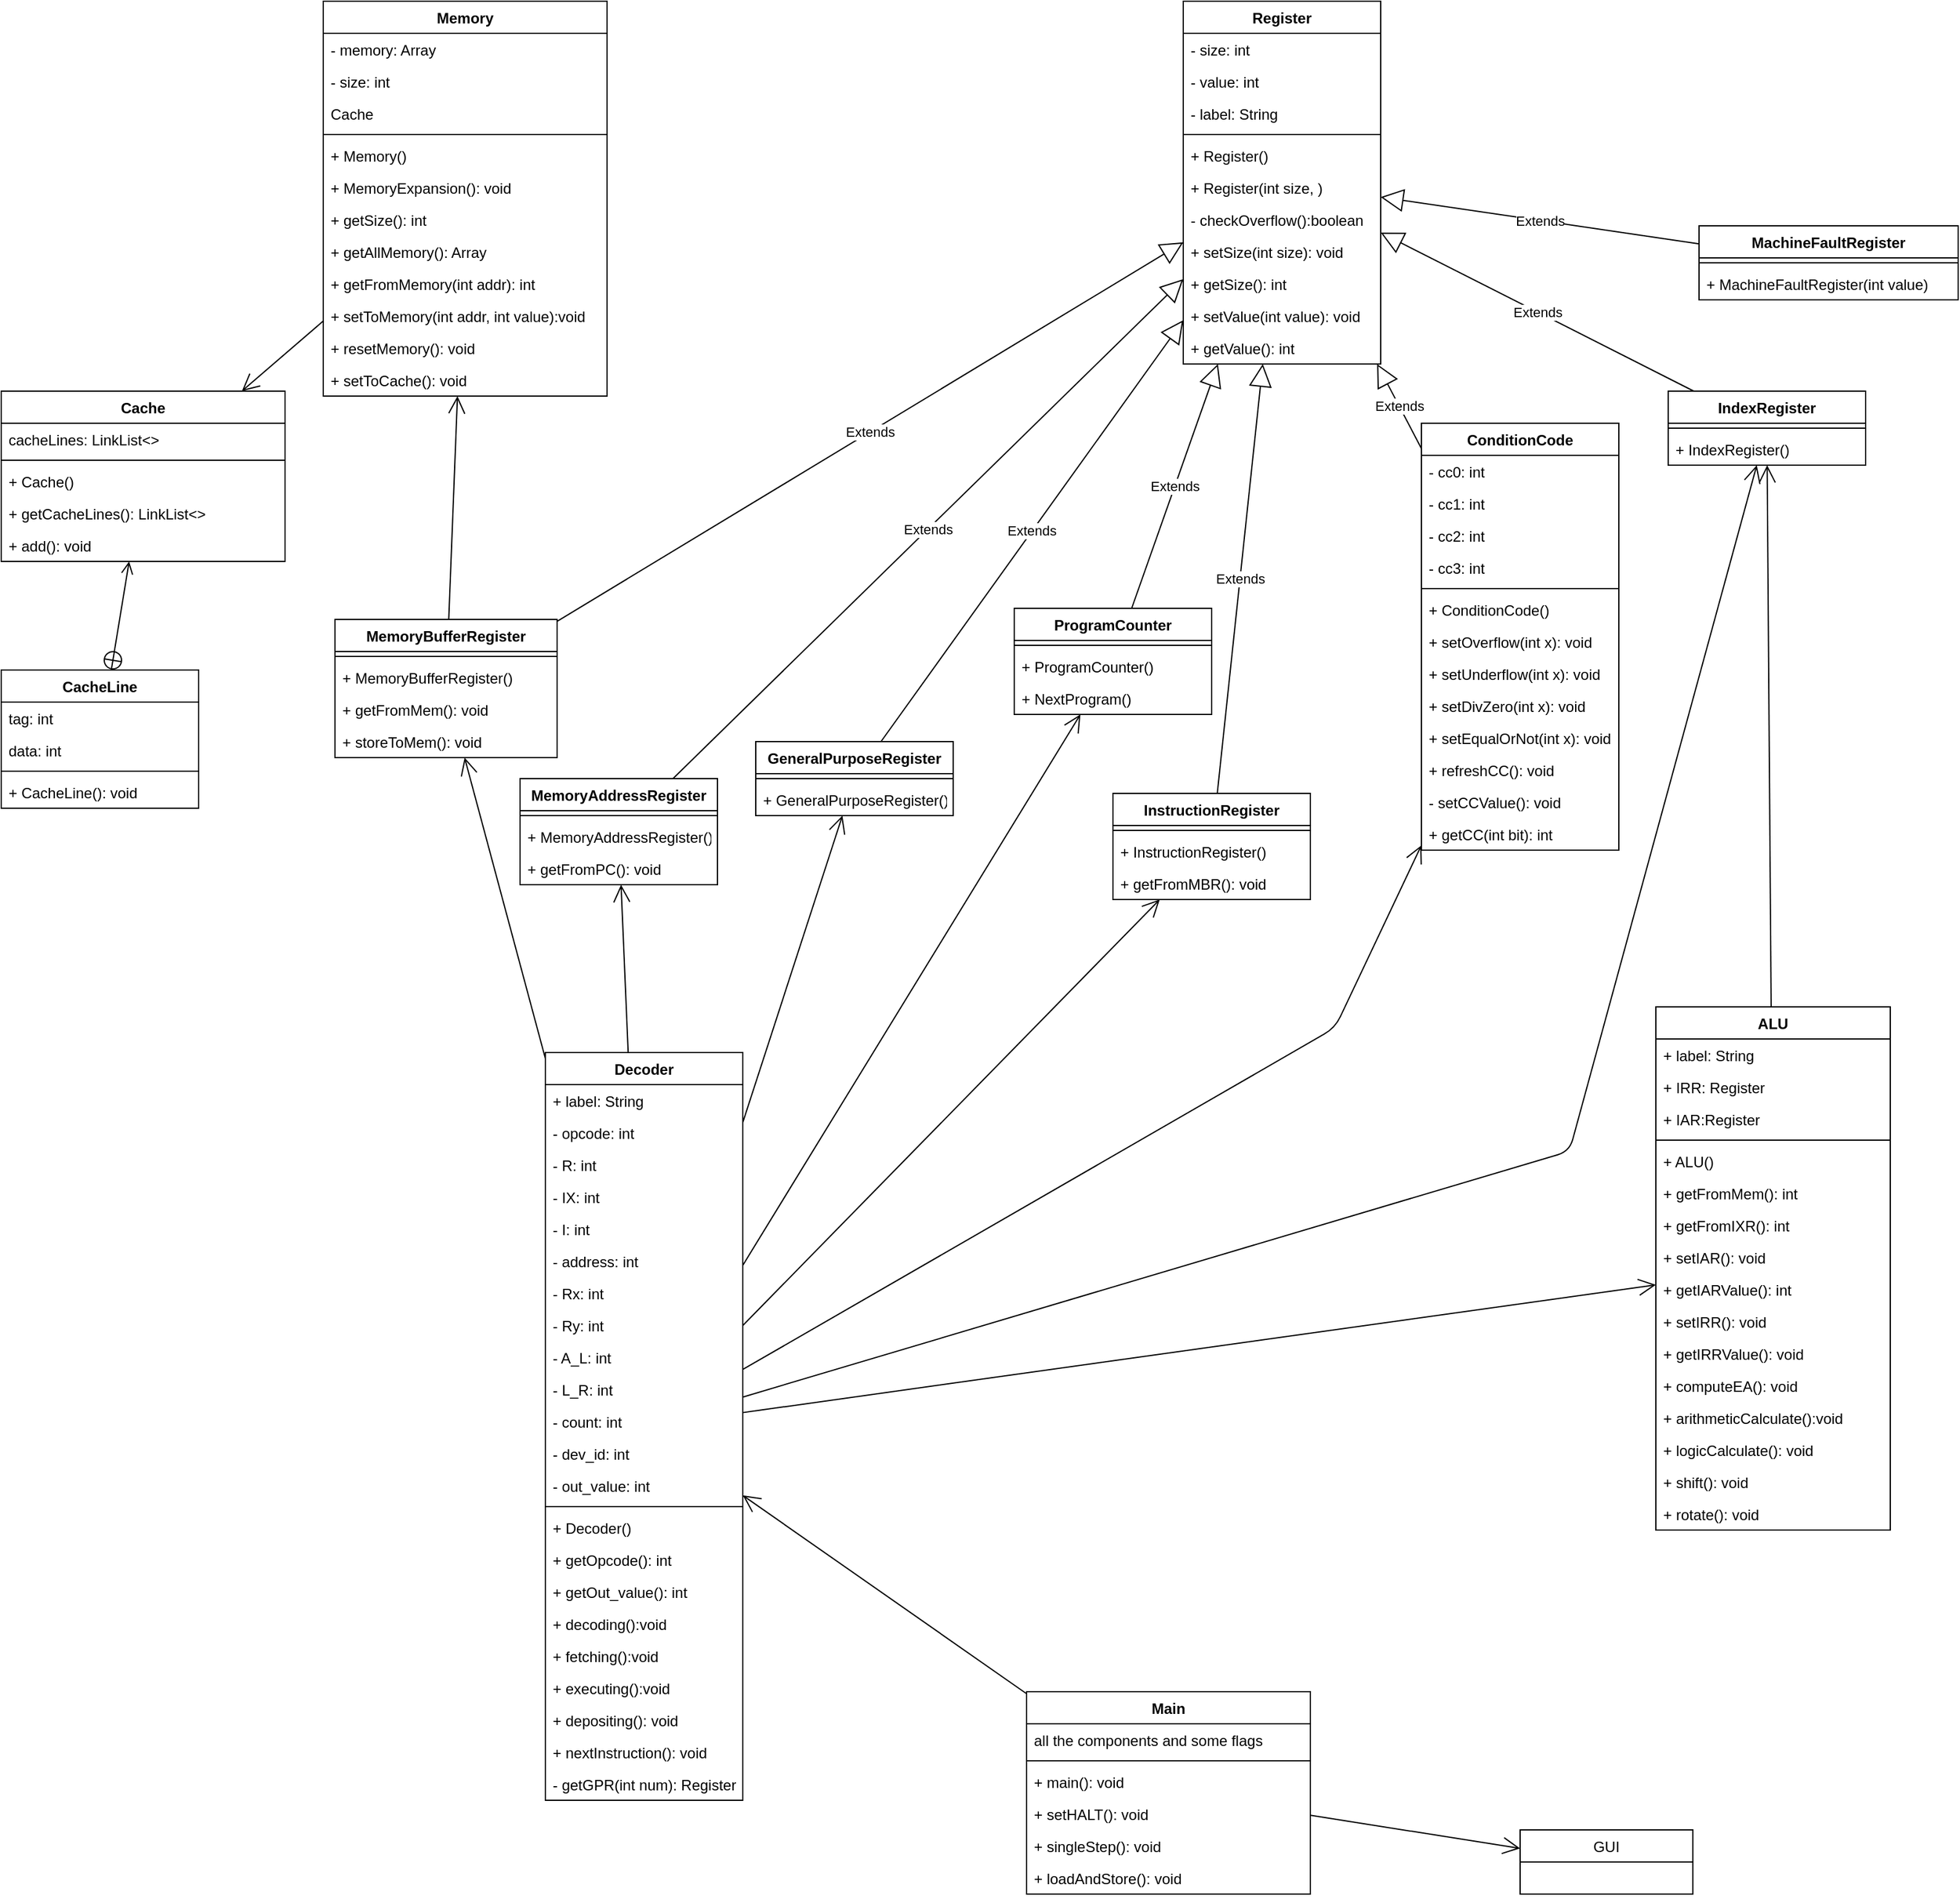 <mxfile version="15.6.1" type="device"><diagram id="C5RBs43oDa-KdzZeNtuy" name="Page-1"><mxGraphModel dx="3177" dy="1781" grid="1" gridSize="10" guides="1" tooltips="1" connect="1" arrows="1" fold="1" page="1" pageScale="1" pageWidth="291" pageHeight="413" math="0" shadow="0"><root><mxCell id="WIyWlLk6GJQsqaUBKTNV-0"/><mxCell id="WIyWlLk6GJQsqaUBKTNV-1" parent="WIyWlLk6GJQsqaUBKTNV-0"/><mxCell id="odHcgGrt588h17_N40bn-0" value="Register" style="swimlane;fontStyle=1;align=center;verticalAlign=top;childLayout=stackLayout;horizontal=1;startSize=26;horizontalStack=0;resizeParent=1;resizeParentMax=0;resizeLast=0;collapsible=1;marginBottom=0;arcSize=15;" parent="WIyWlLk6GJQsqaUBKTNV-1" vertex="1"><mxGeometry x="437" y="-402" width="160" height="294" as="geometry"/></mxCell><mxCell id="odHcgGrt588h17_N40bn-1" value="- size: int" style="text;strokeColor=none;fillColor=none;align=left;verticalAlign=top;spacingLeft=4;spacingRight=4;overflow=hidden;rotatable=0;points=[[0,0.5],[1,0.5]];portConstraint=eastwest;" parent="odHcgGrt588h17_N40bn-0" vertex="1"><mxGeometry y="26" width="160" height="26" as="geometry"/></mxCell><mxCell id="odHcgGrt588h17_N40bn-53" value="- value: int" style="text;strokeColor=none;fillColor=none;align=left;verticalAlign=top;spacingLeft=4;spacingRight=4;overflow=hidden;rotatable=0;points=[[0,0.5],[1,0.5]];portConstraint=eastwest;" parent="odHcgGrt588h17_N40bn-0" vertex="1"><mxGeometry y="52" width="160" height="26" as="geometry"/></mxCell><mxCell id="iMF03eSfvXFClH6kT6QO-14" value="- label: String" style="text;strokeColor=none;fillColor=none;align=left;verticalAlign=top;spacingLeft=4;spacingRight=4;overflow=hidden;rotatable=0;points=[[0,0.5],[1,0.5]];portConstraint=eastwest;" parent="odHcgGrt588h17_N40bn-0" vertex="1"><mxGeometry y="78" width="160" height="26" as="geometry"/></mxCell><mxCell id="odHcgGrt588h17_N40bn-2" value="" style="line;strokeWidth=1;fillColor=none;align=left;verticalAlign=middle;spacingTop=-1;spacingLeft=3;spacingRight=3;rotatable=0;labelPosition=right;points=[];portConstraint=eastwest;" parent="odHcgGrt588h17_N40bn-0" vertex="1"><mxGeometry y="104" width="160" height="8" as="geometry"/></mxCell><mxCell id="odHcgGrt588h17_N40bn-3" value="+ Register()" style="text;strokeColor=none;fillColor=none;align=left;verticalAlign=top;spacingLeft=4;spacingRight=4;overflow=hidden;rotatable=0;points=[[0,0.5],[1,0.5]];portConstraint=eastwest;" parent="odHcgGrt588h17_N40bn-0" vertex="1"><mxGeometry y="112" width="160" height="26" as="geometry"/></mxCell><mxCell id="iMF03eSfvXFClH6kT6QO-16" value="+ Register(int size, )" style="text;strokeColor=none;fillColor=none;align=left;verticalAlign=top;spacingLeft=4;spacingRight=4;overflow=hidden;rotatable=0;points=[[0,0.5],[1,0.5]];portConstraint=eastwest;" parent="odHcgGrt588h17_N40bn-0" vertex="1"><mxGeometry y="138" width="160" height="26" as="geometry"/></mxCell><mxCell id="iMF03eSfvXFClH6kT6QO-15" value="- checkOverflow():boolean" style="text;strokeColor=none;fillColor=none;align=left;verticalAlign=top;spacingLeft=4;spacingRight=4;overflow=hidden;rotatable=0;points=[[0,0.5],[1,0.5]];portConstraint=eastwest;" parent="odHcgGrt588h17_N40bn-0" vertex="1"><mxGeometry y="164" width="160" height="26" as="geometry"/></mxCell><mxCell id="3Cj8465Zb4Mcgf6gO1at-0" value="+ setSize(int size): void" style="text;strokeColor=none;fillColor=none;align=left;verticalAlign=top;spacingLeft=4;spacingRight=4;overflow=hidden;rotatable=0;points=[[0,0.5],[1,0.5]];portConstraint=eastwest;" parent="odHcgGrt588h17_N40bn-0" vertex="1"><mxGeometry y="190" width="160" height="26" as="geometry"/></mxCell><mxCell id="odHcgGrt588h17_N40bn-54" value="+ getSize(): int" style="text;strokeColor=none;fillColor=none;align=left;verticalAlign=top;spacingLeft=4;spacingRight=4;overflow=hidden;rotatable=0;points=[[0,0.5],[1,0.5]];portConstraint=eastwest;" parent="odHcgGrt588h17_N40bn-0" vertex="1"><mxGeometry y="216" width="160" height="26" as="geometry"/></mxCell><mxCell id="odHcgGrt588h17_N40bn-55" value="+ setValue(int value): void" style="text;strokeColor=none;fillColor=none;align=left;verticalAlign=top;spacingLeft=4;spacingRight=4;overflow=hidden;rotatable=0;points=[[0,0.5],[1,0.5]];portConstraint=eastwest;" parent="odHcgGrt588h17_N40bn-0" vertex="1"><mxGeometry y="242" width="160" height="26" as="geometry"/></mxCell><mxCell id="odHcgGrt588h17_N40bn-63" value="+ getValue(): int" style="text;strokeColor=none;fillColor=none;align=left;verticalAlign=top;spacingLeft=4;spacingRight=4;overflow=hidden;rotatable=0;points=[[0,0.5],[1,0.5]];portConstraint=eastwest;" parent="odHcgGrt588h17_N40bn-0" vertex="1"><mxGeometry y="268" width="160" height="26" as="geometry"/></mxCell><mxCell id="odHcgGrt588h17_N40bn-4" value="Memory" style="swimlane;fontStyle=1;align=center;verticalAlign=top;childLayout=stackLayout;horizontal=1;startSize=26;horizontalStack=0;resizeParent=1;resizeParentMax=0;resizeLast=0;collapsible=1;marginBottom=0;" parent="WIyWlLk6GJQsqaUBKTNV-1" vertex="1"><mxGeometry x="-260" y="-402" width="230" height="320" as="geometry"/></mxCell><mxCell id="odHcgGrt588h17_N40bn-5" value="- memory: Array" style="text;strokeColor=none;fillColor=none;align=left;verticalAlign=top;spacingLeft=4;spacingRight=4;overflow=hidden;rotatable=0;points=[[0,0.5],[1,0.5]];portConstraint=eastwest;" parent="odHcgGrt588h17_N40bn-4" vertex="1"><mxGeometry y="26" width="230" height="26" as="geometry"/></mxCell><mxCell id="3Cj8465Zb4Mcgf6gO1at-4" value="- size: int" style="text;strokeColor=none;fillColor=none;align=left;verticalAlign=top;spacingLeft=4;spacingRight=4;overflow=hidden;rotatable=0;points=[[0,0.5],[1,0.5]];portConstraint=eastwest;" parent="odHcgGrt588h17_N40bn-4" vertex="1"><mxGeometry y="52" width="230" height="26" as="geometry"/></mxCell><mxCell id="iJQaYra1Exd0mbV9IOtL-72" value="Cache" style="text;strokeColor=none;fillColor=none;align=left;verticalAlign=top;spacingLeft=4;spacingRight=4;overflow=hidden;rotatable=0;points=[[0,0.5],[1,0.5]];portConstraint=eastwest;" vertex="1" parent="odHcgGrt588h17_N40bn-4"><mxGeometry y="78" width="230" height="26" as="geometry"/></mxCell><mxCell id="odHcgGrt588h17_N40bn-6" value="" style="line;strokeWidth=1;fillColor=none;align=left;verticalAlign=middle;spacingTop=-1;spacingLeft=3;spacingRight=3;rotatable=0;labelPosition=right;points=[];portConstraint=eastwest;" parent="odHcgGrt588h17_N40bn-4" vertex="1"><mxGeometry y="104" width="230" height="8" as="geometry"/></mxCell><mxCell id="odHcgGrt588h17_N40bn-7" value="+ Memory()" style="text;strokeColor=none;fillColor=none;align=left;verticalAlign=top;spacingLeft=4;spacingRight=4;overflow=hidden;rotatable=0;points=[[0,0.5],[1,0.5]];portConstraint=eastwest;" parent="odHcgGrt588h17_N40bn-4" vertex="1"><mxGeometry y="112" width="230" height="26" as="geometry"/></mxCell><mxCell id="3Cj8465Zb4Mcgf6gO1at-1" value="+ MemoryExpansion(): void" style="text;strokeColor=none;fillColor=none;align=left;verticalAlign=top;spacingLeft=4;spacingRight=4;overflow=hidden;rotatable=0;points=[[0,0.5],[1,0.5]];portConstraint=eastwest;" parent="odHcgGrt588h17_N40bn-4" vertex="1"><mxGeometry y="138" width="230" height="26" as="geometry"/></mxCell><mxCell id="odHcgGrt588h17_N40bn-98" value="+ getSize(): int" style="text;strokeColor=none;fillColor=none;align=left;verticalAlign=top;spacingLeft=4;spacingRight=4;overflow=hidden;rotatable=0;points=[[0,0.5],[1,0.5]];portConstraint=eastwest;" parent="odHcgGrt588h17_N40bn-4" vertex="1"><mxGeometry y="164" width="230" height="26" as="geometry"/></mxCell><mxCell id="odHcgGrt588h17_N40bn-103" value="+ getAllMemory(): Array" style="text;strokeColor=none;fillColor=none;align=left;verticalAlign=top;spacingLeft=4;spacingRight=4;overflow=hidden;rotatable=0;points=[[0,0.5],[1,0.5]];portConstraint=eastwest;" parent="odHcgGrt588h17_N40bn-4" vertex="1"><mxGeometry y="190" width="230" height="26" as="geometry"/></mxCell><mxCell id="3Cj8465Zb4Mcgf6gO1at-2" value="+ getFromMemory(int addr): int" style="text;strokeColor=none;fillColor=none;align=left;verticalAlign=top;spacingLeft=4;spacingRight=4;overflow=hidden;rotatable=0;points=[[0,0.5],[1,0.5]];portConstraint=eastwest;" parent="odHcgGrt588h17_N40bn-4" vertex="1"><mxGeometry y="216" width="230" height="26" as="geometry"/></mxCell><mxCell id="3Cj8465Zb4Mcgf6gO1at-3" value="+ setToMemory(int addr, int value):void&#10;" style="text;strokeColor=none;fillColor=none;align=left;verticalAlign=top;spacingLeft=4;spacingRight=4;overflow=hidden;rotatable=0;points=[[0,0.5],[1,0.5]];portConstraint=eastwest;" parent="odHcgGrt588h17_N40bn-4" vertex="1"><mxGeometry y="242" width="230" height="26" as="geometry"/></mxCell><mxCell id="iJQaYra1Exd0mbV9IOtL-70" value="+ resetMemory(): void" style="text;strokeColor=none;fillColor=none;align=left;verticalAlign=top;spacingLeft=4;spacingRight=4;overflow=hidden;rotatable=0;points=[[0,0.5],[1,0.5]];portConstraint=eastwest;" vertex="1" parent="odHcgGrt588h17_N40bn-4"><mxGeometry y="268" width="230" height="26" as="geometry"/></mxCell><mxCell id="iJQaYra1Exd0mbV9IOtL-71" value="+ setToCache(): void" style="text;strokeColor=none;fillColor=none;align=left;verticalAlign=top;spacingLeft=4;spacingRight=4;overflow=hidden;rotatable=0;points=[[0,0.5],[1,0.5]];portConstraint=eastwest;" vertex="1" parent="odHcgGrt588h17_N40bn-4"><mxGeometry y="294" width="230" height="26" as="geometry"/></mxCell><mxCell id="odHcgGrt588h17_N40bn-8" value="ALU" style="swimlane;fontStyle=1;align=center;verticalAlign=top;childLayout=stackLayout;horizontal=1;startSize=26;horizontalStack=0;resizeParent=1;resizeParentMax=0;resizeLast=0;collapsible=1;marginBottom=0;" parent="WIyWlLk6GJQsqaUBKTNV-1" vertex="1"><mxGeometry x="820" y="413" width="190" height="424" as="geometry"/></mxCell><mxCell id="odHcgGrt588h17_N40bn-9" value="+ label: String" style="text;strokeColor=none;fillColor=none;align=left;verticalAlign=top;spacingLeft=4;spacingRight=4;overflow=hidden;rotatable=0;points=[[0,0.5],[1,0.5]];portConstraint=eastwest;" parent="odHcgGrt588h17_N40bn-8" vertex="1"><mxGeometry y="26" width="190" height="26" as="geometry"/></mxCell><mxCell id="odHcgGrt588h17_N40bn-94" value="+ IRR: Register" style="text;strokeColor=none;fillColor=none;align=left;verticalAlign=top;spacingLeft=4;spacingRight=4;overflow=hidden;rotatable=0;points=[[0,0.5],[1,0.5]];portConstraint=eastwest;" parent="odHcgGrt588h17_N40bn-8" vertex="1"><mxGeometry y="52" width="190" height="26" as="geometry"/></mxCell><mxCell id="odHcgGrt588h17_N40bn-93" value="+ IAR:Register" style="text;strokeColor=none;fillColor=none;align=left;verticalAlign=top;spacingLeft=4;spacingRight=4;overflow=hidden;rotatable=0;points=[[0,0.5],[1,0.5]];portConstraint=eastwest;" parent="odHcgGrt588h17_N40bn-8" vertex="1"><mxGeometry y="78" width="190" height="26" as="geometry"/></mxCell><mxCell id="odHcgGrt588h17_N40bn-10" value="" style="line;strokeWidth=1;fillColor=none;align=left;verticalAlign=middle;spacingTop=-1;spacingLeft=3;spacingRight=3;rotatable=0;labelPosition=right;points=[];portConstraint=eastwest;" parent="odHcgGrt588h17_N40bn-8" vertex="1"><mxGeometry y="104" width="190" height="8" as="geometry"/></mxCell><mxCell id="odHcgGrt588h17_N40bn-11" value="+ ALU()" style="text;strokeColor=none;fillColor=none;align=left;verticalAlign=top;spacingLeft=4;spacingRight=4;overflow=hidden;rotatable=0;points=[[0,0.5],[1,0.5]];portConstraint=eastwest;" parent="odHcgGrt588h17_N40bn-8" vertex="1"><mxGeometry y="112" width="190" height="26" as="geometry"/></mxCell><mxCell id="odHcgGrt588h17_N40bn-96" value="+ getFromMem(): int" style="text;strokeColor=none;fillColor=none;align=left;verticalAlign=top;spacingLeft=4;spacingRight=4;overflow=hidden;rotatable=0;points=[[0,0.5],[1,0.5]];portConstraint=eastwest;" parent="odHcgGrt588h17_N40bn-8" vertex="1"><mxGeometry y="138" width="190" height="26" as="geometry"/></mxCell><mxCell id="odHcgGrt588h17_N40bn-90" value="+ getFromIXR(): int" style="text;strokeColor=none;fillColor=none;align=left;verticalAlign=top;spacingLeft=4;spacingRight=4;overflow=hidden;rotatable=0;points=[[0,0.5],[1,0.5]];portConstraint=eastwest;" parent="odHcgGrt588h17_N40bn-8" vertex="1"><mxGeometry y="164" width="190" height="26" as="geometry"/></mxCell><mxCell id="3Cj8465Zb4Mcgf6gO1at-11" value="+ setIAR(): void" style="text;strokeColor=none;fillColor=none;align=left;verticalAlign=top;spacingLeft=4;spacingRight=4;overflow=hidden;rotatable=0;points=[[0,0.5],[1,0.5]];portConstraint=eastwest;" parent="odHcgGrt588h17_N40bn-8" vertex="1"><mxGeometry y="190" width="190" height="26" as="geometry"/></mxCell><mxCell id="3Cj8465Zb4Mcgf6gO1at-12" value="+ getIARValue(): int" style="text;strokeColor=none;fillColor=none;align=left;verticalAlign=top;spacingLeft=4;spacingRight=4;overflow=hidden;rotatable=0;points=[[0,0.5],[1,0.5]];portConstraint=eastwest;" parent="odHcgGrt588h17_N40bn-8" vertex="1"><mxGeometry y="216" width="190" height="26" as="geometry"/></mxCell><mxCell id="3Cj8465Zb4Mcgf6gO1at-13" value="+ setIRR(): void" style="text;strokeColor=none;fillColor=none;align=left;verticalAlign=top;spacingLeft=4;spacingRight=4;overflow=hidden;rotatable=0;points=[[0,0.5],[1,0.5]];portConstraint=eastwest;" parent="odHcgGrt588h17_N40bn-8" vertex="1"><mxGeometry y="242" width="190" height="26" as="geometry"/></mxCell><mxCell id="3Cj8465Zb4Mcgf6gO1at-14" value="+ getIRRValue(): void" style="text;strokeColor=none;fillColor=none;align=left;verticalAlign=top;spacingLeft=4;spacingRight=4;overflow=hidden;rotatable=0;points=[[0,0.5],[1,0.5]];portConstraint=eastwest;" parent="odHcgGrt588h17_N40bn-8" vertex="1"><mxGeometry y="268" width="190" height="26" as="geometry"/></mxCell><mxCell id="3Cj8465Zb4Mcgf6gO1at-15" value="+ computeEA(): void" style="text;strokeColor=none;fillColor=none;align=left;verticalAlign=top;spacingLeft=4;spacingRight=4;overflow=hidden;rotatable=0;points=[[0,0.5],[1,0.5]];portConstraint=eastwest;" parent="odHcgGrt588h17_N40bn-8" vertex="1"><mxGeometry y="294" width="190" height="26" as="geometry"/></mxCell><mxCell id="iJQaYra1Exd0mbV9IOtL-19" value="+ arithmeticCalculate():void" style="text;strokeColor=none;fillColor=none;align=left;verticalAlign=top;spacingLeft=4;spacingRight=4;overflow=hidden;rotatable=0;points=[[0,0.5],[1,0.5]];portConstraint=eastwest;" vertex="1" parent="odHcgGrt588h17_N40bn-8"><mxGeometry y="320" width="190" height="26" as="geometry"/></mxCell><mxCell id="iJQaYra1Exd0mbV9IOtL-20" value="+ logicCalculate(): void" style="text;strokeColor=none;fillColor=none;align=left;verticalAlign=top;spacingLeft=4;spacingRight=4;overflow=hidden;rotatable=0;points=[[0,0.5],[1,0.5]];portConstraint=eastwest;" vertex="1" parent="odHcgGrt588h17_N40bn-8"><mxGeometry y="346" width="190" height="26" as="geometry"/></mxCell><mxCell id="iJQaYra1Exd0mbV9IOtL-21" value="+ shift(): void" style="text;strokeColor=none;fillColor=none;align=left;verticalAlign=top;spacingLeft=4;spacingRight=4;overflow=hidden;rotatable=0;points=[[0,0.5],[1,0.5]];portConstraint=eastwest;" vertex="1" parent="odHcgGrt588h17_N40bn-8"><mxGeometry y="372" width="190" height="26" as="geometry"/></mxCell><mxCell id="iJQaYra1Exd0mbV9IOtL-22" value="+ rotate(): void" style="text;strokeColor=none;fillColor=none;align=left;verticalAlign=top;spacingLeft=4;spacingRight=4;overflow=hidden;rotatable=0;points=[[0,0.5],[1,0.5]];portConstraint=eastwest;" vertex="1" parent="odHcgGrt588h17_N40bn-8"><mxGeometry y="398" width="190" height="26" as="geometry"/></mxCell><mxCell id="odHcgGrt588h17_N40bn-16" value="GUI" style="swimlane;fontStyle=0;childLayout=stackLayout;horizontal=1;startSize=26;fillColor=none;horizontalStack=0;resizeParent=1;resizeParentMax=0;resizeLast=0;collapsible=1;marginBottom=0;" parent="WIyWlLk6GJQsqaUBKTNV-1" vertex="1"><mxGeometry x="710" y="1080" width="140" height="52" as="geometry"/></mxCell><mxCell id="odHcgGrt588h17_N40bn-24" value="MemoryAddressRegister" style="swimlane;fontStyle=1;align=center;verticalAlign=top;childLayout=stackLayout;horizontal=1;startSize=26;horizontalStack=0;resizeParent=1;resizeParentMax=0;resizeLast=0;collapsible=1;marginBottom=0;" parent="WIyWlLk6GJQsqaUBKTNV-1" vertex="1"><mxGeometry x="-100.5" y="228" width="160" height="86" as="geometry"/></mxCell><mxCell id="odHcgGrt588h17_N40bn-26" value="" style="line;strokeWidth=1;fillColor=none;align=left;verticalAlign=middle;spacingTop=-1;spacingLeft=3;spacingRight=3;rotatable=0;labelPosition=right;points=[];portConstraint=eastwest;" parent="odHcgGrt588h17_N40bn-24" vertex="1"><mxGeometry y="26" width="160" height="8" as="geometry"/></mxCell><mxCell id="odHcgGrt588h17_N40bn-82" value="+ MemoryAddressRegister()" style="text;strokeColor=none;fillColor=none;align=left;verticalAlign=top;spacingLeft=4;spacingRight=4;overflow=hidden;rotatable=0;points=[[0,0.5],[1,0.5]];portConstraint=eastwest;" parent="odHcgGrt588h17_N40bn-24" vertex="1"><mxGeometry y="34" width="160" height="26" as="geometry"/></mxCell><mxCell id="iMF03eSfvXFClH6kT6QO-11" value="+ getFromPC(): void" style="text;strokeColor=none;fillColor=none;align=left;verticalAlign=top;spacingLeft=4;spacingRight=4;overflow=hidden;rotatable=0;points=[[0,0.5],[1,0.5]];portConstraint=eastwest;" parent="odHcgGrt588h17_N40bn-24" vertex="1"><mxGeometry y="60" width="160" height="26" as="geometry"/></mxCell><mxCell id="odHcgGrt588h17_N40bn-28" value="MemoryBufferRegister" style="swimlane;fontStyle=1;align=center;verticalAlign=top;childLayout=stackLayout;horizontal=1;startSize=26;horizontalStack=0;resizeParent=1;resizeParentMax=0;resizeLast=0;collapsible=1;marginBottom=0;" parent="WIyWlLk6GJQsqaUBKTNV-1" vertex="1"><mxGeometry x="-250.5" y="99" width="180" height="112" as="geometry"/></mxCell><mxCell id="odHcgGrt588h17_N40bn-30" value="" style="line;strokeWidth=1;fillColor=none;align=left;verticalAlign=middle;spacingTop=-1;spacingLeft=3;spacingRight=3;rotatable=0;labelPosition=right;points=[];portConstraint=eastwest;" parent="odHcgGrt588h17_N40bn-28" vertex="1"><mxGeometry y="26" width="180" height="8" as="geometry"/></mxCell><mxCell id="odHcgGrt588h17_N40bn-83" value="+ MemoryBufferRegister()" style="text;strokeColor=none;fillColor=none;align=left;verticalAlign=top;spacingLeft=4;spacingRight=4;overflow=hidden;rotatable=0;points=[[0,0.5],[1,0.5]];portConstraint=eastwest;" parent="odHcgGrt588h17_N40bn-28" vertex="1"><mxGeometry y="34" width="180" height="26" as="geometry"/></mxCell><mxCell id="iMF03eSfvXFClH6kT6QO-12" value="+ getFromMem(): void" style="text;strokeColor=none;fillColor=none;align=left;verticalAlign=top;spacingLeft=4;spacingRight=4;overflow=hidden;rotatable=0;points=[[0,0.5],[1,0.5]];portConstraint=eastwest;" parent="odHcgGrt588h17_N40bn-28" vertex="1"><mxGeometry y="60" width="180" height="26" as="geometry"/></mxCell><mxCell id="iMF03eSfvXFClH6kT6QO-13" value="+ storeToMem(): void" style="text;strokeColor=none;fillColor=none;align=left;verticalAlign=top;spacingLeft=4;spacingRight=4;overflow=hidden;rotatable=0;points=[[0,0.5],[1,0.5]];portConstraint=eastwest;" parent="odHcgGrt588h17_N40bn-28" vertex="1"><mxGeometry y="86" width="180" height="26" as="geometry"/></mxCell><mxCell id="odHcgGrt588h17_N40bn-32" value="InstructionRegister" style="swimlane;fontStyle=1;align=center;verticalAlign=top;childLayout=stackLayout;horizontal=1;startSize=26;horizontalStack=0;resizeParent=1;resizeParentMax=0;resizeLast=0;collapsible=1;marginBottom=0;" parent="WIyWlLk6GJQsqaUBKTNV-1" vertex="1"><mxGeometry x="380" y="240" width="160" height="86" as="geometry"/></mxCell><mxCell id="odHcgGrt588h17_N40bn-34" value="" style="line;strokeWidth=1;fillColor=none;align=left;verticalAlign=middle;spacingTop=-1;spacingLeft=3;spacingRight=3;rotatable=0;labelPosition=right;points=[];portConstraint=eastwest;" parent="odHcgGrt588h17_N40bn-32" vertex="1"><mxGeometry y="26" width="160" height="8" as="geometry"/></mxCell><mxCell id="odHcgGrt588h17_N40bn-84" value="+ InstructionRegister()" style="text;strokeColor=none;fillColor=none;align=left;verticalAlign=top;spacingLeft=4;spacingRight=4;overflow=hidden;rotatable=0;points=[[0,0.5],[1,0.5]];portConstraint=eastwest;" parent="odHcgGrt588h17_N40bn-32" vertex="1"><mxGeometry y="34" width="160" height="26" as="geometry"/></mxCell><mxCell id="iMF03eSfvXFClH6kT6QO-10" value="+ getFromMBR(): void" style="text;strokeColor=none;fillColor=none;align=left;verticalAlign=top;spacingLeft=4;spacingRight=4;overflow=hidden;rotatable=0;points=[[0,0.5],[1,0.5]];portConstraint=eastwest;" parent="odHcgGrt588h17_N40bn-32" vertex="1"><mxGeometry y="60" width="160" height="26" as="geometry"/></mxCell><mxCell id="odHcgGrt588h17_N40bn-36" value="GeneralPurposeRegister" style="swimlane;fontStyle=1;align=center;verticalAlign=top;childLayout=stackLayout;horizontal=1;startSize=26;horizontalStack=0;resizeParent=1;resizeParentMax=0;resizeLast=0;collapsible=1;marginBottom=0;" parent="WIyWlLk6GJQsqaUBKTNV-1" vertex="1"><mxGeometry x="90.5" y="198" width="160" height="60" as="geometry"/></mxCell><mxCell id="odHcgGrt588h17_N40bn-38" value="" style="line;strokeWidth=1;fillColor=none;align=left;verticalAlign=middle;spacingTop=-1;spacingLeft=3;spacingRight=3;rotatable=0;labelPosition=right;points=[];portConstraint=eastwest;" parent="odHcgGrt588h17_N40bn-36" vertex="1"><mxGeometry y="26" width="160" height="8" as="geometry"/></mxCell><mxCell id="iMF03eSfvXFClH6kT6QO-8" value="+ GeneralPurposeRegister()" style="text;strokeColor=none;fillColor=none;align=left;verticalAlign=top;spacingLeft=4;spacingRight=4;overflow=hidden;rotatable=0;points=[[0,0.5],[1,0.5]];portConstraint=eastwest;" parent="odHcgGrt588h17_N40bn-36" vertex="1"><mxGeometry y="34" width="160" height="26" as="geometry"/></mxCell><mxCell id="odHcgGrt588h17_N40bn-40" value="IndexRegister" style="swimlane;fontStyle=1;align=center;verticalAlign=top;childLayout=stackLayout;horizontal=1;startSize=26;horizontalStack=0;resizeParent=1;resizeParentMax=0;resizeLast=0;collapsible=1;marginBottom=0;" parent="WIyWlLk6GJQsqaUBKTNV-1" vertex="1"><mxGeometry x="830" y="-86" width="160" height="60" as="geometry"/></mxCell><mxCell id="odHcgGrt588h17_N40bn-42" value="" style="line;strokeWidth=1;fillColor=none;align=left;verticalAlign=middle;spacingTop=-1;spacingLeft=3;spacingRight=3;rotatable=0;labelPosition=right;points=[];portConstraint=eastwest;" parent="odHcgGrt588h17_N40bn-40" vertex="1"><mxGeometry y="26" width="160" height="8" as="geometry"/></mxCell><mxCell id="iMF03eSfvXFClH6kT6QO-9" value="+ IndexRegister()" style="text;strokeColor=none;fillColor=none;align=left;verticalAlign=top;spacingLeft=4;spacingRight=4;overflow=hidden;rotatable=0;points=[[0,0.5],[1,0.5]];portConstraint=eastwest;" parent="odHcgGrt588h17_N40bn-40" vertex="1"><mxGeometry y="34" width="160" height="26" as="geometry"/></mxCell><mxCell id="odHcgGrt588h17_N40bn-44" value="ProgramCounter" style="swimlane;fontStyle=1;align=center;verticalAlign=top;childLayout=stackLayout;horizontal=1;startSize=26;horizontalStack=0;resizeParent=1;resizeParentMax=0;resizeLast=0;collapsible=1;marginBottom=0;" parent="WIyWlLk6GJQsqaUBKTNV-1" vertex="1"><mxGeometry x="300" y="90" width="160" height="86" as="geometry"/></mxCell><mxCell id="odHcgGrt588h17_N40bn-46" value="" style="line;strokeWidth=1;fillColor=none;align=left;verticalAlign=middle;spacingTop=-1;spacingLeft=3;spacingRight=3;rotatable=0;labelPosition=right;points=[];portConstraint=eastwest;" parent="odHcgGrt588h17_N40bn-44" vertex="1"><mxGeometry y="26" width="160" height="8" as="geometry"/></mxCell><mxCell id="odHcgGrt588h17_N40bn-77" value="+ ProgramCounter()" style="text;strokeColor=none;fillColor=none;align=left;verticalAlign=top;spacingLeft=4;spacingRight=4;overflow=hidden;rotatable=0;points=[[0,0.5],[1,0.5]];portConstraint=eastwest;" parent="odHcgGrt588h17_N40bn-44" vertex="1"><mxGeometry y="34" width="160" height="26" as="geometry"/></mxCell><mxCell id="iMF03eSfvXFClH6kT6QO-7" value="+ NextProgram()" style="text;strokeColor=none;fillColor=none;align=left;verticalAlign=top;spacingLeft=4;spacingRight=4;overflow=hidden;rotatable=0;points=[[0,0.5],[1,0.5]];portConstraint=eastwest;" parent="odHcgGrt588h17_N40bn-44" vertex="1"><mxGeometry y="60" width="160" height="26" as="geometry"/></mxCell><mxCell id="odHcgGrt588h17_N40bn-48" value="MachineFaultRegister" style="swimlane;fontStyle=1;align=center;verticalAlign=top;childLayout=stackLayout;horizontal=1;startSize=26;horizontalStack=0;resizeParent=1;resizeParentMax=0;resizeLast=0;collapsible=1;marginBottom=0;" parent="WIyWlLk6GJQsqaUBKTNV-1" vertex="1"><mxGeometry x="855" y="-220" width="210" height="60" as="geometry"/></mxCell><mxCell id="odHcgGrt588h17_N40bn-50" value="" style="line;strokeWidth=1;fillColor=none;align=left;verticalAlign=middle;spacingTop=-1;spacingLeft=3;spacingRight=3;rotatable=0;labelPosition=right;points=[];portConstraint=eastwest;" parent="odHcgGrt588h17_N40bn-48" vertex="1"><mxGeometry y="26" width="210" height="8" as="geometry"/></mxCell><mxCell id="iMF03eSfvXFClH6kT6QO-6" value="+ MachineFaultRegister(int value)" style="text;strokeColor=none;fillColor=none;align=left;verticalAlign=top;spacingLeft=4;spacingRight=4;overflow=hidden;rotatable=0;points=[[0,0.5],[1,0.5]];portConstraint=eastwest;" parent="odHcgGrt588h17_N40bn-48" vertex="1"><mxGeometry y="34" width="210" height="26" as="geometry"/></mxCell><mxCell id="odHcgGrt588h17_N40bn-66" value="Extends" style="endArrow=block;endSize=16;endFill=0;html=1;" parent="WIyWlLk6GJQsqaUBKTNV-1" source="odHcgGrt588h17_N40bn-24" target="odHcgGrt588h17_N40bn-0" edge="1"><mxGeometry width="160" relative="1" as="geometry"><mxPoint x="790" y="188" as="sourcePoint"/><mxPoint x="950" y="188" as="targetPoint"/></mxGeometry></mxCell><mxCell id="odHcgGrt588h17_N40bn-68" value="Extends" style="endArrow=block;endSize=16;endFill=0;html=1;" parent="WIyWlLk6GJQsqaUBKTNV-1" source="odHcgGrt588h17_N40bn-28" target="odHcgGrt588h17_N40bn-0" edge="1"><mxGeometry width="160" relative="1" as="geometry"><mxPoint x="440" y="-61" as="sourcePoint"/><mxPoint x="950" y="188" as="targetPoint"/><Array as="points"/></mxGeometry></mxCell><mxCell id="odHcgGrt588h17_N40bn-69" value="Extends" style="endArrow=block;endSize=16;endFill=0;html=1;" parent="WIyWlLk6GJQsqaUBKTNV-1" source="odHcgGrt588h17_N40bn-32" target="odHcgGrt588h17_N40bn-0" edge="1"><mxGeometry width="160" relative="1" as="geometry"><mxPoint x="570" y="187" as="sourcePoint"/><mxPoint x="720" y="30" as="targetPoint"/></mxGeometry></mxCell><mxCell id="odHcgGrt588h17_N40bn-70" value="Extends" style="endArrow=block;endSize=16;endFill=0;html=1;" parent="WIyWlLk6GJQsqaUBKTNV-1" source="odHcgGrt588h17_N40bn-44" target="odHcgGrt588h17_N40bn-0" edge="1"><mxGeometry width="160" relative="1" as="geometry"><mxPoint x="790" y="188" as="sourcePoint"/><mxPoint x="950" y="10" as="targetPoint"/></mxGeometry></mxCell><mxCell id="odHcgGrt588h17_N40bn-71" value="Extends" style="endArrow=block;endSize=16;endFill=0;html=1;" parent="WIyWlLk6GJQsqaUBKTNV-1" target="odHcgGrt588h17_N40bn-0" edge="1" source="odHcgGrt588h17_N40bn-48"><mxGeometry width="160" relative="1" as="geometry"><mxPoint x="860" y="-131" as="sourcePoint"/><mxPoint x="950" y="178" as="targetPoint"/></mxGeometry></mxCell><mxCell id="odHcgGrt588h17_N40bn-73" value="Extends" style="endArrow=block;endSize=16;endFill=0;html=1;" parent="WIyWlLk6GJQsqaUBKTNV-1" source="odHcgGrt588h17_N40bn-40" target="odHcgGrt588h17_N40bn-0" edge="1"><mxGeometry width="160" relative="1" as="geometry"><mxPoint x="790" y="178" as="sourcePoint"/><mxPoint x="720" y="110" as="targetPoint"/></mxGeometry></mxCell><mxCell id="odHcgGrt588h17_N40bn-74" value="Extends" style="endArrow=block;endSize=16;endFill=0;html=1;" parent="WIyWlLk6GJQsqaUBKTNV-1" source="odHcgGrt588h17_N40bn-36" target="odHcgGrt588h17_N40bn-0" edge="1"><mxGeometry width="160" relative="1" as="geometry"><mxPoint x="790" y="178" as="sourcePoint"/><mxPoint x="950" y="178" as="targetPoint"/></mxGeometry></mxCell><mxCell id="odHcgGrt588h17_N40bn-85" value="Decoder" style="swimlane;fontStyle=1;align=center;verticalAlign=top;childLayout=stackLayout;horizontal=1;startSize=26;horizontalStack=0;resizeParent=1;resizeParentMax=0;resizeLast=0;collapsible=1;marginBottom=0;" parent="WIyWlLk6GJQsqaUBKTNV-1" vertex="1"><mxGeometry x="-80" y="450" width="160" height="606" as="geometry"><mxRectangle x="100" y="360" width="80" height="26" as="alternateBounds"/></mxGeometry></mxCell><mxCell id="odHcgGrt588h17_N40bn-86" value="+ label: String" style="text;strokeColor=none;fillColor=none;align=left;verticalAlign=top;spacingLeft=4;spacingRight=4;overflow=hidden;rotatable=0;points=[[0,0.5],[1,0.5]];portConstraint=eastwest;" parent="odHcgGrt588h17_N40bn-85" vertex="1"><mxGeometry y="26" width="160" height="26" as="geometry"/></mxCell><mxCell id="3Cj8465Zb4Mcgf6gO1at-5" value="- opcode: int" style="text;strokeColor=none;fillColor=none;align=left;verticalAlign=top;spacingLeft=4;spacingRight=4;overflow=hidden;rotatable=0;points=[[0,0.5],[1,0.5]];portConstraint=eastwest;" parent="odHcgGrt588h17_N40bn-85" vertex="1"><mxGeometry y="52" width="160" height="26" as="geometry"/></mxCell><mxCell id="3Cj8465Zb4Mcgf6gO1at-6" value="- R: int" style="text;strokeColor=none;fillColor=none;align=left;verticalAlign=top;spacingLeft=4;spacingRight=4;overflow=hidden;rotatable=0;points=[[0,0.5],[1,0.5]];portConstraint=eastwest;" parent="odHcgGrt588h17_N40bn-85" vertex="1"><mxGeometry y="78" width="160" height="26" as="geometry"/></mxCell><mxCell id="3Cj8465Zb4Mcgf6gO1at-7" value="- IX: int" style="text;strokeColor=none;fillColor=none;align=left;verticalAlign=top;spacingLeft=4;spacingRight=4;overflow=hidden;rotatable=0;points=[[0,0.5],[1,0.5]];portConstraint=eastwest;" parent="odHcgGrt588h17_N40bn-85" vertex="1"><mxGeometry y="104" width="160" height="26" as="geometry"/></mxCell><mxCell id="3Cj8465Zb4Mcgf6gO1at-8" value="- I: int" style="text;strokeColor=none;fillColor=none;align=left;verticalAlign=top;spacingLeft=4;spacingRight=4;overflow=hidden;rotatable=0;points=[[0,0.5],[1,0.5]];portConstraint=eastwest;" parent="odHcgGrt588h17_N40bn-85" vertex="1"><mxGeometry y="130" width="160" height="26" as="geometry"/></mxCell><mxCell id="3Cj8465Zb4Mcgf6gO1at-9" value="- address: int" style="text;strokeColor=none;fillColor=none;align=left;verticalAlign=top;spacingLeft=4;spacingRight=4;overflow=hidden;rotatable=0;points=[[0,0.5],[1,0.5]];portConstraint=eastwest;" parent="odHcgGrt588h17_N40bn-85" vertex="1"><mxGeometry y="156" width="160" height="26" as="geometry"/></mxCell><mxCell id="iJQaYra1Exd0mbV9IOtL-7" value="- Rx: int" style="text;strokeColor=none;fillColor=none;align=left;verticalAlign=top;spacingLeft=4;spacingRight=4;overflow=hidden;rotatable=0;points=[[0,0.5],[1,0.5]];portConstraint=eastwest;" vertex="1" parent="odHcgGrt588h17_N40bn-85"><mxGeometry y="182" width="160" height="26" as="geometry"/></mxCell><mxCell id="iJQaYra1Exd0mbV9IOtL-8" value="- Ry: int" style="text;strokeColor=none;fillColor=none;align=left;verticalAlign=top;spacingLeft=4;spacingRight=4;overflow=hidden;rotatable=0;points=[[0,0.5],[1,0.5]];portConstraint=eastwest;" vertex="1" parent="odHcgGrt588h17_N40bn-85"><mxGeometry y="208" width="160" height="26" as="geometry"/></mxCell><mxCell id="iJQaYra1Exd0mbV9IOtL-9" value="- A_L: int" style="text;strokeColor=none;fillColor=none;align=left;verticalAlign=top;spacingLeft=4;spacingRight=4;overflow=hidden;rotatable=0;points=[[0,0.5],[1,0.5]];portConstraint=eastwest;" vertex="1" parent="odHcgGrt588h17_N40bn-85"><mxGeometry y="234" width="160" height="26" as="geometry"/></mxCell><mxCell id="iJQaYra1Exd0mbV9IOtL-12" value="- L_R: int" style="text;strokeColor=none;fillColor=none;align=left;verticalAlign=top;spacingLeft=4;spacingRight=4;overflow=hidden;rotatable=0;points=[[0,0.5],[1,0.5]];portConstraint=eastwest;" vertex="1" parent="odHcgGrt588h17_N40bn-85"><mxGeometry y="260" width="160" height="26" as="geometry"/></mxCell><mxCell id="iJQaYra1Exd0mbV9IOtL-11" value="- count: int" style="text;strokeColor=none;fillColor=none;align=left;verticalAlign=top;spacingLeft=4;spacingRight=4;overflow=hidden;rotatable=0;points=[[0,0.5],[1,0.5]];portConstraint=eastwest;" vertex="1" parent="odHcgGrt588h17_N40bn-85"><mxGeometry y="286" width="160" height="26" as="geometry"/></mxCell><mxCell id="iJQaYra1Exd0mbV9IOtL-10" value="- dev_id: int" style="text;strokeColor=none;fillColor=none;align=left;verticalAlign=top;spacingLeft=4;spacingRight=4;overflow=hidden;rotatable=0;points=[[0,0.5],[1,0.5]];portConstraint=eastwest;" vertex="1" parent="odHcgGrt588h17_N40bn-85"><mxGeometry y="312" width="160" height="26" as="geometry"/></mxCell><mxCell id="iJQaYra1Exd0mbV9IOtL-13" value="- out_value: int" style="text;strokeColor=none;fillColor=none;align=left;verticalAlign=top;spacingLeft=4;spacingRight=4;overflow=hidden;rotatable=0;points=[[0,0.5],[1,0.5]];portConstraint=eastwest;" vertex="1" parent="odHcgGrt588h17_N40bn-85"><mxGeometry y="338" width="160" height="26" as="geometry"/></mxCell><mxCell id="odHcgGrt588h17_N40bn-87" value="" style="line;strokeWidth=1;fillColor=none;align=left;verticalAlign=middle;spacingTop=-1;spacingLeft=3;spacingRight=3;rotatable=0;labelPosition=right;points=[];portConstraint=eastwest;" parent="odHcgGrt588h17_N40bn-85" vertex="1"><mxGeometry y="364" width="160" height="8" as="geometry"/></mxCell><mxCell id="odHcgGrt588h17_N40bn-88" value="+ Decoder()" style="text;strokeColor=none;fillColor=none;align=left;verticalAlign=top;spacingLeft=4;spacingRight=4;overflow=hidden;rotatable=0;points=[[0,0.5],[1,0.5]];portConstraint=eastwest;" parent="odHcgGrt588h17_N40bn-85" vertex="1"><mxGeometry y="372" width="160" height="26" as="geometry"/></mxCell><mxCell id="iJQaYra1Exd0mbV9IOtL-14" value="+ getOpcode(): int" style="text;strokeColor=none;fillColor=none;align=left;verticalAlign=top;spacingLeft=4;spacingRight=4;overflow=hidden;rotatable=0;points=[[0,0.5],[1,0.5]];portConstraint=eastwest;" vertex="1" parent="odHcgGrt588h17_N40bn-85"><mxGeometry y="398" width="160" height="26" as="geometry"/></mxCell><mxCell id="iJQaYra1Exd0mbV9IOtL-15" value="+ getOut_value(): int" style="text;strokeColor=none;fillColor=none;align=left;verticalAlign=top;spacingLeft=4;spacingRight=4;overflow=hidden;rotatable=0;points=[[0,0.5],[1,0.5]];portConstraint=eastwest;" vertex="1" parent="odHcgGrt588h17_N40bn-85"><mxGeometry y="424" width="160" height="26" as="geometry"/></mxCell><mxCell id="odHcgGrt588h17_N40bn-89" value="+ decoding():void" style="text;strokeColor=none;fillColor=none;align=left;verticalAlign=top;spacingLeft=4;spacingRight=4;overflow=hidden;rotatable=0;points=[[0,0.5],[1,0.5]];portConstraint=eastwest;" parent="odHcgGrt588h17_N40bn-85" vertex="1"><mxGeometry y="450" width="160" height="26" as="geometry"/></mxCell><mxCell id="iJQaYra1Exd0mbV9IOtL-16" value="+ fetching():void" style="text;strokeColor=none;fillColor=none;align=left;verticalAlign=top;spacingLeft=4;spacingRight=4;overflow=hidden;rotatable=0;points=[[0,0.5],[1,0.5]];portConstraint=eastwest;" vertex="1" parent="odHcgGrt588h17_N40bn-85"><mxGeometry y="476" width="160" height="26" as="geometry"/></mxCell><mxCell id="odHcgGrt588h17_N40bn-95" value="+ executing():void" style="text;strokeColor=none;fillColor=none;align=left;verticalAlign=top;spacingLeft=4;spacingRight=4;overflow=hidden;rotatable=0;points=[[0,0.5],[1,0.5]];portConstraint=eastwest;" parent="odHcgGrt588h17_N40bn-85" vertex="1"><mxGeometry y="502" width="160" height="26" as="geometry"/></mxCell><mxCell id="3Cj8465Zb4Mcgf6gO1at-10" value="+ depositing(): void" style="text;strokeColor=none;fillColor=none;align=left;verticalAlign=top;spacingLeft=4;spacingRight=4;overflow=hidden;rotatable=0;points=[[0,0.5],[1,0.5]];portConstraint=eastwest;" parent="odHcgGrt588h17_N40bn-85" vertex="1"><mxGeometry y="528" width="160" height="26" as="geometry"/></mxCell><mxCell id="iJQaYra1Exd0mbV9IOtL-17" value="+ nextInstruction(): void" style="text;strokeColor=none;fillColor=none;align=left;verticalAlign=top;spacingLeft=4;spacingRight=4;overflow=hidden;rotatable=0;points=[[0,0.5],[1,0.5]];portConstraint=eastwest;" vertex="1" parent="odHcgGrt588h17_N40bn-85"><mxGeometry y="554" width="160" height="26" as="geometry"/></mxCell><mxCell id="iJQaYra1Exd0mbV9IOtL-18" value="- getGPR(int num): Register" style="text;strokeColor=none;fillColor=none;align=left;verticalAlign=top;spacingLeft=4;spacingRight=4;overflow=hidden;rotatable=0;points=[[0,0.5],[1,0.5]];portConstraint=eastwest;" vertex="1" parent="odHcgGrt588h17_N40bn-85"><mxGeometry y="580" width="160" height="26" as="geometry"/></mxCell><mxCell id="odHcgGrt588h17_N40bn-104" value="" style="endArrow=open;endFill=1;endSize=12;html=1;" parent="WIyWlLk6GJQsqaUBKTNV-1" source="odHcgGrt588h17_N40bn-85" target="odHcgGrt588h17_N40bn-32" edge="1"><mxGeometry width="160" relative="1" as="geometry"><mxPoint x="520" y="160" as="sourcePoint"/><mxPoint x="410" y="230" as="targetPoint"/></mxGeometry></mxCell><mxCell id="odHcgGrt588h17_N40bn-106" value="" style="endArrow=open;endFill=1;endSize=12;html=1;" parent="WIyWlLk6GJQsqaUBKTNV-1" source="odHcgGrt588h17_N40bn-8" target="odHcgGrt588h17_N40bn-40" edge="1"><mxGeometry width="160" relative="1" as="geometry"><mxPoint x="520" y="440" as="sourcePoint"/><mxPoint x="661.28" y="219.14" as="targetPoint"/></mxGeometry></mxCell><mxCell id="iMF03eSfvXFClH6kT6QO-0" value="ConditionCode" style="swimlane;fontStyle=1;align=center;verticalAlign=top;childLayout=stackLayout;horizontal=1;startSize=26;horizontalStack=0;resizeParent=1;resizeParentMax=0;resizeLast=0;collapsible=1;marginBottom=0;" parent="WIyWlLk6GJQsqaUBKTNV-1" vertex="1"><mxGeometry x="630" y="-60" width="160" height="346" as="geometry"/></mxCell><mxCell id="iJQaYra1Exd0mbV9IOtL-23" value="- cc0: int" style="text;strokeColor=none;fillColor=none;align=left;verticalAlign=top;spacingLeft=4;spacingRight=4;overflow=hidden;rotatable=0;points=[[0,0.5],[1,0.5]];portConstraint=eastwest;" vertex="1" parent="iMF03eSfvXFClH6kT6QO-0"><mxGeometry y="26" width="160" height="26" as="geometry"/></mxCell><mxCell id="iJQaYra1Exd0mbV9IOtL-24" value="- cc1: int" style="text;strokeColor=none;fillColor=none;align=left;verticalAlign=top;spacingLeft=4;spacingRight=4;overflow=hidden;rotatable=0;points=[[0,0.5],[1,0.5]];portConstraint=eastwest;" vertex="1" parent="iMF03eSfvXFClH6kT6QO-0"><mxGeometry y="52" width="160" height="26" as="geometry"/></mxCell><mxCell id="iJQaYra1Exd0mbV9IOtL-26" value="- cc2: int" style="text;strokeColor=none;fillColor=none;align=left;verticalAlign=top;spacingLeft=4;spacingRight=4;overflow=hidden;rotatable=0;points=[[0,0.5],[1,0.5]];portConstraint=eastwest;" vertex="1" parent="iMF03eSfvXFClH6kT6QO-0"><mxGeometry y="78" width="160" height="26" as="geometry"/></mxCell><mxCell id="iJQaYra1Exd0mbV9IOtL-25" value="- cc3: int" style="text;strokeColor=none;fillColor=none;align=left;verticalAlign=top;spacingLeft=4;spacingRight=4;overflow=hidden;rotatable=0;points=[[0,0.5],[1,0.5]];portConstraint=eastwest;" vertex="1" parent="iMF03eSfvXFClH6kT6QO-0"><mxGeometry y="104" width="160" height="26" as="geometry"/></mxCell><mxCell id="iMF03eSfvXFClH6kT6QO-3" value="" style="line;strokeWidth=1;fillColor=none;align=left;verticalAlign=middle;spacingTop=-1;spacingLeft=3;spacingRight=3;rotatable=0;labelPosition=right;points=[];portConstraint=eastwest;" parent="iMF03eSfvXFClH6kT6QO-0" vertex="1"><mxGeometry y="130" width="160" height="8" as="geometry"/></mxCell><mxCell id="iMF03eSfvXFClH6kT6QO-4" value="+ ConditionCode()" style="text;strokeColor=none;fillColor=none;align=left;verticalAlign=top;spacingLeft=4;spacingRight=4;overflow=hidden;rotatable=0;points=[[0,0.5],[1,0.5]];portConstraint=eastwest;" parent="iMF03eSfvXFClH6kT6QO-0" vertex="1"><mxGeometry y="138" width="160" height="26" as="geometry"/></mxCell><mxCell id="iJQaYra1Exd0mbV9IOtL-27" value="+ setOverflow(int x): void" style="text;strokeColor=none;fillColor=none;align=left;verticalAlign=top;spacingLeft=4;spacingRight=4;overflow=hidden;rotatable=0;points=[[0,0.5],[1,0.5]];portConstraint=eastwest;" vertex="1" parent="iMF03eSfvXFClH6kT6QO-0"><mxGeometry y="164" width="160" height="26" as="geometry"/></mxCell><mxCell id="iJQaYra1Exd0mbV9IOtL-28" value="+ setUnderflow(int x): void" style="text;strokeColor=none;fillColor=none;align=left;verticalAlign=top;spacingLeft=4;spacingRight=4;overflow=hidden;rotatable=0;points=[[0,0.5],[1,0.5]];portConstraint=eastwest;" vertex="1" parent="iMF03eSfvXFClH6kT6QO-0"><mxGeometry y="190" width="160" height="26" as="geometry"/></mxCell><mxCell id="iJQaYra1Exd0mbV9IOtL-29" value="+ setDivZero(int x): void" style="text;strokeColor=none;fillColor=none;align=left;verticalAlign=top;spacingLeft=4;spacingRight=4;overflow=hidden;rotatable=0;points=[[0,0.5],[1,0.5]];portConstraint=eastwest;" vertex="1" parent="iMF03eSfvXFClH6kT6QO-0"><mxGeometry y="216" width="160" height="26" as="geometry"/></mxCell><mxCell id="iJQaYra1Exd0mbV9IOtL-30" value="+ setEqualOrNot(int x): void" style="text;strokeColor=none;fillColor=none;align=left;verticalAlign=top;spacingLeft=4;spacingRight=4;overflow=hidden;rotatable=0;points=[[0,0.5],[1,0.5]];portConstraint=eastwest;" vertex="1" parent="iMF03eSfvXFClH6kT6QO-0"><mxGeometry y="242" width="160" height="26" as="geometry"/></mxCell><mxCell id="iJQaYra1Exd0mbV9IOtL-31" value="+ refreshCC(): void" style="text;strokeColor=none;fillColor=none;align=left;verticalAlign=top;spacingLeft=4;spacingRight=4;overflow=hidden;rotatable=0;points=[[0,0.5],[1,0.5]];portConstraint=eastwest;" vertex="1" parent="iMF03eSfvXFClH6kT6QO-0"><mxGeometry y="268" width="160" height="26" as="geometry"/></mxCell><mxCell id="iJQaYra1Exd0mbV9IOtL-32" value="- setCCValue(): void" style="text;strokeColor=none;fillColor=none;align=left;verticalAlign=top;spacingLeft=4;spacingRight=4;overflow=hidden;rotatable=0;points=[[0,0.5],[1,0.5]];portConstraint=eastwest;" vertex="1" parent="iMF03eSfvXFClH6kT6QO-0"><mxGeometry y="294" width="160" height="26" as="geometry"/></mxCell><mxCell id="iJQaYra1Exd0mbV9IOtL-33" value="+ getCC(int bit): int" style="text;strokeColor=none;fillColor=none;align=left;verticalAlign=top;spacingLeft=4;spacingRight=4;overflow=hidden;rotatable=0;points=[[0,0.5],[1,0.5]];portConstraint=eastwest;" vertex="1" parent="iMF03eSfvXFClH6kT6QO-0"><mxGeometry y="320" width="160" height="26" as="geometry"/></mxCell><mxCell id="iMF03eSfvXFClH6kT6QO-5" value="Extends" style="endArrow=block;endSize=16;endFill=0;html=1;" parent="WIyWlLk6GJQsqaUBKTNV-1" source="iMF03eSfvXFClH6kT6QO-0" target="odHcgGrt588h17_N40bn-0" edge="1"><mxGeometry width="160" relative="1" as="geometry"><mxPoint x="870" y="-121" as="sourcePoint"/><mxPoint x="780" y="-80.008" as="targetPoint"/></mxGeometry></mxCell><mxCell id="iJQaYra1Exd0mbV9IOtL-4" value="" style="endArrow=open;endFill=1;endSize=12;html=1;" edge="1" parent="WIyWlLk6GJQsqaUBKTNV-1" source="odHcgGrt588h17_N40bn-85" target="odHcgGrt588h17_N40bn-44"><mxGeometry width="160" relative="1" as="geometry"><mxPoint x="423.116" y="490" as="sourcePoint"/><mxPoint x="172.159" y="53" as="targetPoint"/></mxGeometry></mxCell><mxCell id="iJQaYra1Exd0mbV9IOtL-5" value="" style="endArrow=open;endFill=1;endSize=12;html=1;" edge="1" parent="WIyWlLk6GJQsqaUBKTNV-1" source="odHcgGrt588h17_N40bn-85" target="iMF03eSfvXFClH6kT6QO-0"><mxGeometry width="160" relative="1" as="geometry"><mxPoint x="270" y="430.6" as="sourcePoint"/><mxPoint x="450.185" y="236" as="targetPoint"/><Array as="points"><mxPoint x="560" y="430"/></Array></mxGeometry></mxCell><mxCell id="iJQaYra1Exd0mbV9IOtL-6" value="" style="endArrow=open;endFill=1;endSize=12;html=1;" edge="1" parent="WIyWlLk6GJQsqaUBKTNV-1" source="odHcgGrt588h17_N40bn-85" target="odHcgGrt588h17_N40bn-8"><mxGeometry width="160" relative="1" as="geometry"><mxPoint x="130" y="290" as="sourcePoint"/><mxPoint x="500" y="354.846" as="targetPoint"/></mxGeometry></mxCell><mxCell id="iJQaYra1Exd0mbV9IOtL-36" value="" style="endArrow=open;endFill=1;endSize=12;html=1;" edge="1" parent="WIyWlLk6GJQsqaUBKTNV-1" source="odHcgGrt588h17_N40bn-85" target="odHcgGrt588h17_N40bn-28"><mxGeometry width="160" relative="1" as="geometry"><mxPoint x="50" y="330" as="sourcePoint"/><mxPoint x="167.407" y="366" as="targetPoint"/></mxGeometry></mxCell><mxCell id="iJQaYra1Exd0mbV9IOtL-37" value="" style="endArrow=open;endFill=1;endSize=12;html=1;" edge="1" parent="WIyWlLk6GJQsqaUBKTNV-1" source="odHcgGrt588h17_N40bn-85" target="odHcgGrt588h17_N40bn-24"><mxGeometry width="160" relative="1" as="geometry"><mxPoint x="-44.924" y="460" as="sourcePoint"/><mxPoint x="-99.849" y="157" as="targetPoint"/></mxGeometry></mxCell><mxCell id="iJQaYra1Exd0mbV9IOtL-38" value="" style="endArrow=open;endFill=1;endSize=12;html=1;" edge="1" parent="WIyWlLk6GJQsqaUBKTNV-1" source="odHcgGrt588h17_N40bn-85" target="odHcgGrt588h17_N40bn-36"><mxGeometry width="160" relative="1" as="geometry"><mxPoint x="21.099" y="460" as="sourcePoint"/><mxPoint x="28.425" y="260.0" as="targetPoint"/></mxGeometry></mxCell><mxCell id="iJQaYra1Exd0mbV9IOtL-39" value="" style="endArrow=open;endFill=1;endSize=12;html=1;" edge="1" parent="WIyWlLk6GJQsqaUBKTNV-1" source="odHcgGrt588h17_N40bn-85" target="odHcgGrt588h17_N40bn-40"><mxGeometry width="160" relative="1" as="geometry"><mxPoint x="380" y="650" as="sourcePoint"/><mxPoint x="473.106" y="251" as="targetPoint"/><Array as="points"><mxPoint x="750" y="530"/></Array></mxGeometry></mxCell><mxCell id="iJQaYra1Exd0mbV9IOtL-44" value="Main" style="swimlane;fontStyle=1;align=center;verticalAlign=top;childLayout=stackLayout;horizontal=1;startSize=26;horizontalStack=0;resizeParent=1;resizeParentMax=0;resizeLast=0;collapsible=1;marginBottom=0;" vertex="1" parent="WIyWlLk6GJQsqaUBKTNV-1"><mxGeometry x="310" y="968" width="230" height="164" as="geometry"/></mxCell><mxCell id="iJQaYra1Exd0mbV9IOtL-45" value="all the components and some flags" style="text;strokeColor=none;fillColor=none;align=left;verticalAlign=top;spacingLeft=4;spacingRight=4;overflow=hidden;rotatable=0;points=[[0,0.5],[1,0.5]];portConstraint=eastwest;" vertex="1" parent="iJQaYra1Exd0mbV9IOtL-44"><mxGeometry y="26" width="230" height="26" as="geometry"/></mxCell><mxCell id="iJQaYra1Exd0mbV9IOtL-47" value="" style="line;strokeWidth=1;fillColor=none;align=left;verticalAlign=middle;spacingTop=-1;spacingLeft=3;spacingRight=3;rotatable=0;labelPosition=right;points=[];portConstraint=eastwest;" vertex="1" parent="iJQaYra1Exd0mbV9IOtL-44"><mxGeometry y="52" width="230" height="8" as="geometry"/></mxCell><mxCell id="iJQaYra1Exd0mbV9IOtL-48" value="+ main(): void" style="text;strokeColor=none;fillColor=none;align=left;verticalAlign=top;spacingLeft=4;spacingRight=4;overflow=hidden;rotatable=0;points=[[0,0.5],[1,0.5]];portConstraint=eastwest;" vertex="1" parent="iJQaYra1Exd0mbV9IOtL-44"><mxGeometry y="60" width="230" height="26" as="geometry"/></mxCell><mxCell id="iJQaYra1Exd0mbV9IOtL-63" value="+ setHALT(): void" style="text;strokeColor=none;fillColor=none;align=left;verticalAlign=top;spacingLeft=4;spacingRight=4;overflow=hidden;rotatable=0;points=[[0,0.5],[1,0.5]];portConstraint=eastwest;" vertex="1" parent="iJQaYra1Exd0mbV9IOtL-44"><mxGeometry y="86" width="230" height="26" as="geometry"/></mxCell><mxCell id="iJQaYra1Exd0mbV9IOtL-64" value="+ singleStep(): void" style="text;strokeColor=none;fillColor=none;align=left;verticalAlign=top;spacingLeft=4;spacingRight=4;overflow=hidden;rotatable=0;points=[[0,0.5],[1,0.5]];portConstraint=eastwest;" vertex="1" parent="iJQaYra1Exd0mbV9IOtL-44"><mxGeometry y="112" width="230" height="26" as="geometry"/></mxCell><mxCell id="iJQaYra1Exd0mbV9IOtL-65" value="+ loadAndStore(): void" style="text;strokeColor=none;fillColor=none;align=left;verticalAlign=top;spacingLeft=4;spacingRight=4;overflow=hidden;rotatable=0;points=[[0,0.5],[1,0.5]];portConstraint=eastwest;" vertex="1" parent="iJQaYra1Exd0mbV9IOtL-44"><mxGeometry y="138" width="230" height="26" as="geometry"/></mxCell><mxCell id="iJQaYra1Exd0mbV9IOtL-59" value="Cache" style="swimlane;fontStyle=1;align=center;verticalAlign=top;childLayout=stackLayout;horizontal=1;startSize=26;horizontalStack=0;resizeParent=1;resizeParentMax=0;resizeLast=0;collapsible=1;marginBottom=0;" vertex="1" parent="WIyWlLk6GJQsqaUBKTNV-1"><mxGeometry x="-521" y="-86" width="230" height="138" as="geometry"/></mxCell><mxCell id="iJQaYra1Exd0mbV9IOtL-60" value="cacheLines: LinkList&lt;&gt;" style="text;strokeColor=none;fillColor=none;align=left;verticalAlign=top;spacingLeft=4;spacingRight=4;overflow=hidden;rotatable=0;points=[[0,0.5],[1,0.5]];portConstraint=eastwest;" vertex="1" parent="iJQaYra1Exd0mbV9IOtL-59"><mxGeometry y="26" width="230" height="26" as="geometry"/></mxCell><mxCell id="iJQaYra1Exd0mbV9IOtL-61" value="" style="line;strokeWidth=1;fillColor=none;align=left;verticalAlign=middle;spacingTop=-1;spacingLeft=3;spacingRight=3;rotatable=0;labelPosition=right;points=[];portConstraint=eastwest;" vertex="1" parent="iJQaYra1Exd0mbV9IOtL-59"><mxGeometry y="52" width="230" height="8" as="geometry"/></mxCell><mxCell id="iJQaYra1Exd0mbV9IOtL-62" value="+ Cache()" style="text;strokeColor=none;fillColor=none;align=left;verticalAlign=top;spacingLeft=4;spacingRight=4;overflow=hidden;rotatable=0;points=[[0,0.5],[1,0.5]];portConstraint=eastwest;" vertex="1" parent="iJQaYra1Exd0mbV9IOtL-59"><mxGeometry y="60" width="230" height="26" as="geometry"/></mxCell><mxCell id="iJQaYra1Exd0mbV9IOtL-73" value="+ getCacheLines(): LinkList&lt;&gt;" style="text;strokeColor=none;fillColor=none;align=left;verticalAlign=top;spacingLeft=4;spacingRight=4;overflow=hidden;rotatable=0;points=[[0,0.5],[1,0.5]];portConstraint=eastwest;" vertex="1" parent="iJQaYra1Exd0mbV9IOtL-59"><mxGeometry y="86" width="230" height="26" as="geometry"/></mxCell><mxCell id="iJQaYra1Exd0mbV9IOtL-74" value="+ add(): void" style="text;strokeColor=none;fillColor=none;align=left;verticalAlign=top;spacingLeft=4;spacingRight=4;overflow=hidden;rotatable=0;points=[[0,0.5],[1,0.5]];portConstraint=eastwest;" vertex="1" parent="iJQaYra1Exd0mbV9IOtL-59"><mxGeometry y="112" width="230" height="26" as="geometry"/></mxCell><mxCell id="iJQaYra1Exd0mbV9IOtL-66" value="" style="endArrow=open;endFill=1;endSize=12;html=1;" edge="1" parent="WIyWlLk6GJQsqaUBKTNV-1" source="iJQaYra1Exd0mbV9IOtL-44" target="odHcgGrt588h17_N40bn-85"><mxGeometry width="160" relative="1" as="geometry"><mxPoint x="60" y="720" as="sourcePoint"/><mxPoint x="830" y="648.29" as="targetPoint"/></mxGeometry></mxCell><mxCell id="iJQaYra1Exd0mbV9IOtL-67" value="" style="endArrow=open;endFill=1;endSize=12;html=1;" edge="1" parent="WIyWlLk6GJQsqaUBKTNV-1" source="iJQaYra1Exd0mbV9IOtL-44" target="odHcgGrt588h17_N40bn-16"><mxGeometry width="160" relative="1" as="geometry"><mxPoint x="320" y="979.635" as="sourcePoint"/><mxPoint x="90" y="818.906" as="targetPoint"/></mxGeometry></mxCell><mxCell id="iJQaYra1Exd0mbV9IOtL-76" value="" style="endArrow=open;endFill=1;endSize=12;html=1;" edge="1" parent="WIyWlLk6GJQsqaUBKTNV-1" source="odHcgGrt588h17_N40bn-28" target="odHcgGrt588h17_N40bn-4"><mxGeometry width="160" relative="1" as="geometry"><mxPoint x="-70" y="464.931" as="sourcePoint"/><mxPoint x="-135.47" y="221" as="targetPoint"/></mxGeometry></mxCell><mxCell id="iJQaYra1Exd0mbV9IOtL-79" value="" style="endArrow=open;endFill=1;endSize=12;html=1;" edge="1" parent="WIyWlLk6GJQsqaUBKTNV-1" source="odHcgGrt588h17_N40bn-4" target="iJQaYra1Exd0mbV9IOtL-59"><mxGeometry width="160" relative="1" as="geometry"><mxPoint x="-148.314" y="109" as="sourcePoint"/><mxPoint x="-141.247" y="-72" as="targetPoint"/></mxGeometry></mxCell><mxCell id="iJQaYra1Exd0mbV9IOtL-80" value="CacheLine" style="swimlane;fontStyle=1;align=center;verticalAlign=top;childLayout=stackLayout;horizontal=1;startSize=26;horizontalStack=0;resizeParent=1;resizeParentMax=0;resizeLast=0;collapsible=1;marginBottom=0;" vertex="1" parent="WIyWlLk6GJQsqaUBKTNV-1"><mxGeometry x="-521" y="140" width="160" height="112" as="geometry"/></mxCell><mxCell id="iJQaYra1Exd0mbV9IOtL-81" value="tag: int" style="text;strokeColor=none;fillColor=none;align=left;verticalAlign=top;spacingLeft=4;spacingRight=4;overflow=hidden;rotatable=0;points=[[0,0.5],[1,0.5]];portConstraint=eastwest;" vertex="1" parent="iJQaYra1Exd0mbV9IOtL-80"><mxGeometry y="26" width="160" height="26" as="geometry"/></mxCell><mxCell id="iJQaYra1Exd0mbV9IOtL-84" value="data: int" style="text;strokeColor=none;fillColor=none;align=left;verticalAlign=top;spacingLeft=4;spacingRight=4;overflow=hidden;rotatable=0;points=[[0,0.5],[1,0.5]];portConstraint=eastwest;" vertex="1" parent="iJQaYra1Exd0mbV9IOtL-80"><mxGeometry y="52" width="160" height="26" as="geometry"/></mxCell><mxCell id="iJQaYra1Exd0mbV9IOtL-82" value="" style="line;strokeWidth=1;fillColor=none;align=left;verticalAlign=middle;spacingTop=-1;spacingLeft=3;spacingRight=3;rotatable=0;labelPosition=right;points=[];portConstraint=eastwest;" vertex="1" parent="iJQaYra1Exd0mbV9IOtL-80"><mxGeometry y="78" width="160" height="8" as="geometry"/></mxCell><mxCell id="iJQaYra1Exd0mbV9IOtL-83" value="+ CacheLine(): void" style="text;strokeColor=none;fillColor=none;align=left;verticalAlign=top;spacingLeft=4;spacingRight=4;overflow=hidden;rotatable=0;points=[[0,0.5],[1,0.5]];portConstraint=eastwest;" vertex="1" parent="iJQaYra1Exd0mbV9IOtL-80"><mxGeometry y="86" width="160" height="26" as="geometry"/></mxCell><mxCell id="iJQaYra1Exd0mbV9IOtL-85" value="" style="endArrow=open;startArrow=circlePlus;endFill=0;startFill=0;endSize=8;html=1;rounded=0;" edge="1" parent="WIyWlLk6GJQsqaUBKTNV-1" source="iJQaYra1Exd0mbV9IOtL-80" target="iJQaYra1Exd0mbV9IOtL-59"><mxGeometry width="160" relative="1" as="geometry"><mxPoint x="-300" y="160" as="sourcePoint"/><mxPoint x="-140" y="160" as="targetPoint"/></mxGeometry></mxCell></root></mxGraphModel></diagram></mxfile>